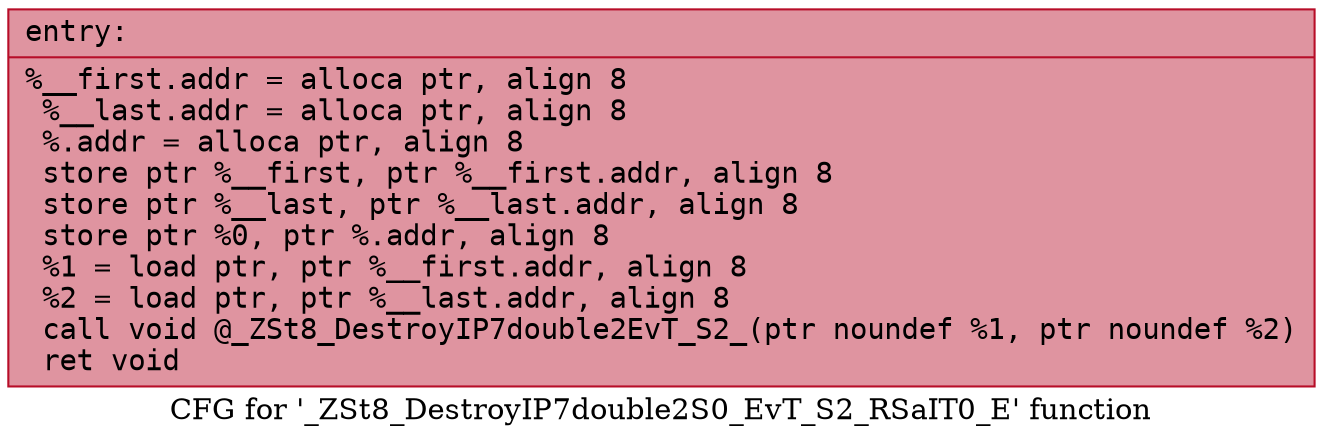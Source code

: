 digraph "CFG for '_ZSt8_DestroyIP7double2S0_EvT_S2_RSaIT0_E' function" {
	label="CFG for '_ZSt8_DestroyIP7double2S0_EvT_S2_RSaIT0_E' function";

	Node0x56307d6c6cf0 [shape=record,color="#b70d28ff", style=filled, fillcolor="#b70d2870" fontname="Courier",label="{entry:\l|  %__first.addr = alloca ptr, align 8\l  %__last.addr = alloca ptr, align 8\l  %.addr = alloca ptr, align 8\l  store ptr %__first, ptr %__first.addr, align 8\l  store ptr %__last, ptr %__last.addr, align 8\l  store ptr %0, ptr %.addr, align 8\l  %1 = load ptr, ptr %__first.addr, align 8\l  %2 = load ptr, ptr %__last.addr, align 8\l  call void @_ZSt8_DestroyIP7double2EvT_S2_(ptr noundef %1, ptr noundef %2)\l  ret void\l}"];
}
